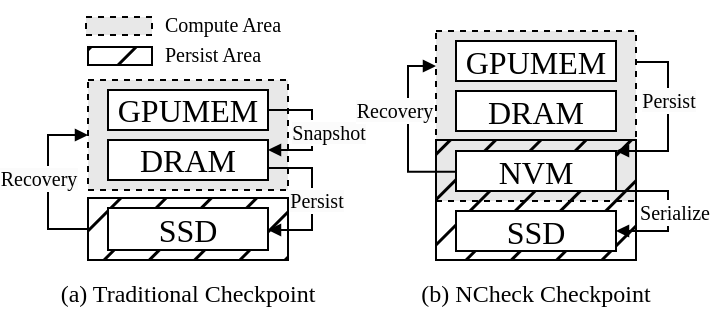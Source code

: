 <mxfile version="24.7.1" type="github">
  <diagram name="第 1 页" id="uAyjdqbHVxO7iasdIEQN">
    <mxGraphModel dx="691" dy="398" grid="1" gridSize="10" guides="1" tooltips="1" connect="1" arrows="1" fold="0" page="1" pageScale="1" pageWidth="827" pageHeight="1169" background="#ffffff" math="0" shadow="0">
      <root>
        <mxCell id="0" />
        <mxCell id="1" parent="0" />
        <mxCell id="FZz3AoyLEZLwOvEeoEuZ-12" value="" style="rounded=0;whiteSpace=wrap;html=1;fillColor=#000000;fillStyle=hatch;" parent="1" vertex="1">
          <mxGeometry x="190" y="164" width="100" height="31" as="geometry" />
        </mxCell>
        <mxCell id="FZz3AoyLEZLwOvEeoEuZ-16" value="" style="rounded=0;whiteSpace=wrap;html=1;fillColor=#E8E8E8;dashed=1;" parent="1" vertex="1">
          <mxGeometry x="364" y="80.5" width="100" height="85" as="geometry" />
        </mxCell>
        <mxCell id="FZz3AoyLEZLwOvEeoEuZ-17" value="" style="rounded=0;whiteSpace=wrap;html=1;fillColor=#000000;fillStyle=hatch;" parent="1" vertex="1">
          <mxGeometry x="364" y="135" width="100" height="60" as="geometry" />
        </mxCell>
        <mxCell id="FZz3AoyLEZLwOvEeoEuZ-11" value="" style="rounded=0;whiteSpace=wrap;html=1;fillColor=#E8E8E8;dashed=1;" parent="1" vertex="1">
          <mxGeometry x="190" y="105" width="100" height="55" as="geometry" />
        </mxCell>
        <mxCell id="S7OevWP9PczpmDWNFOSD-1" value="&lt;font style=&quot;font-size: 16px;&quot; face=&quot;Times New Roman&quot;&gt;GPUMEM&lt;/font&gt;" style="rounded=0;whiteSpace=wrap;html=1;" parent="1" vertex="1">
          <mxGeometry x="200" y="110" width="80" height="20" as="geometry" />
        </mxCell>
        <mxCell id="S7OevWP9PczpmDWNFOSD-2" value="&lt;font face=&quot;Times New Roman&quot; style=&quot;font-size: 16px;&quot;&gt;DRAM&lt;/font&gt;" style="rounded=0;whiteSpace=wrap;html=1;strokeColor=default;align=center;verticalAlign=middle;fontFamily=Helvetica;fontSize=12;fontColor=default;fillColor=default;" parent="1" vertex="1">
          <mxGeometry x="200" y="135" width="80" height="20" as="geometry" />
        </mxCell>
        <mxCell id="S7OevWP9PczpmDWNFOSD-4" value="&lt;font style=&quot;font-size: 16px;&quot; face=&quot;Times New Roman&quot;&gt;SSD&lt;/font&gt;" style="rounded=0;whiteSpace=wrap;html=1;" parent="1" vertex="1">
          <mxGeometry x="200" y="169" width="80" height="21" as="geometry" />
        </mxCell>
        <mxCell id="d3YoMlKUpMvgJWGNqZQv-3" value="&lt;font style=&quot;font-size: 10px;&quot; face=&quot;Times New Roman&quot;&gt;Compute Area&lt;/font&gt;" style="text;html=1;align=center;verticalAlign=bottom;whiteSpace=wrap;rounded=0;fontSize=16;" parent="1" vertex="1">
          <mxGeometry x="221.5" y="67" width="70.5" height="20" as="geometry" />
        </mxCell>
        <mxCell id="d3YoMlKUpMvgJWGNqZQv-5" value="&lt;font style=&quot;font-size: 10px;&quot; face=&quot;Times New Roman&quot;&gt;Persist Area&lt;/font&gt;" style="text;html=1;align=center;verticalAlign=bottom;whiteSpace=wrap;rounded=0;fontSize=16;" parent="1" vertex="1">
          <mxGeometry x="221.5" y="82" width="60.5" height="20" as="geometry" />
        </mxCell>
        <mxCell id="FZz3AoyLEZLwOvEeoEuZ-1" value="&lt;font style=&quot;font-size: 16px;&quot; face=&quot;Times New Roman&quot;&gt;GPUMEM&lt;/font&gt;" style="rounded=0;whiteSpace=wrap;html=1;" parent="1" vertex="1">
          <mxGeometry x="374" y="85.5" width="80" height="20" as="geometry" />
        </mxCell>
        <mxCell id="FZz3AoyLEZLwOvEeoEuZ-2" value="&lt;font face=&quot;Times New Roman&quot; style=&quot;font-size: 16px;&quot;&gt;DRAM&lt;/font&gt;" style="rounded=0;whiteSpace=wrap;html=1;strokeColor=default;align=center;verticalAlign=middle;fontFamily=Helvetica;fontSize=12;fontColor=default;fillColor=default;" parent="1" vertex="1">
          <mxGeometry x="374" y="110.5" width="80" height="20" as="geometry" />
        </mxCell>
        <mxCell id="FZz3AoyLEZLwOvEeoEuZ-3" value="&lt;font style=&quot;font-size: 16px;&quot; face=&quot;Times New Roman&quot;&gt;SSD&lt;/font&gt;" style="rounded=0;whiteSpace=wrap;html=1;" parent="1" vertex="1">
          <mxGeometry x="374" y="170.5" width="80" height="20" as="geometry" />
        </mxCell>
        <mxCell id="FZz3AoyLEZLwOvEeoEuZ-24" style="edgeStyle=orthogonalEdgeStyle;rounded=0;orthogonalLoop=1;jettySize=auto;html=1;entryX=1;entryY=0.5;entryDx=0;entryDy=0;exitX=1;exitY=1;exitDx=0;exitDy=0;endSize=4;endArrow=block;endFill=1;" parent="1" source="FZz3AoyLEZLwOvEeoEuZ-5" target="FZz3AoyLEZLwOvEeoEuZ-3" edge="1">
          <mxGeometry relative="1" as="geometry">
            <Array as="points">
              <mxPoint x="480" y="161" />
              <mxPoint x="480" y="181" />
            </Array>
          </mxGeometry>
        </mxCell>
        <mxCell id="FZz3AoyLEZLwOvEeoEuZ-5" value="&lt;font style=&quot;font-size: 16px;&quot; face=&quot;Times New Roman&quot;&gt;NVM&lt;/font&gt;" style="rounded=0;whiteSpace=wrap;html=1;" parent="1" vertex="1">
          <mxGeometry x="374" y="140.5" width="80" height="20" as="geometry" />
        </mxCell>
        <mxCell id="FZz3AoyLEZLwOvEeoEuZ-7" value="" style="endArrow=none;html=1;rounded=0;endSize=6;endFill=0;exitX=0;exitY=0.5;exitDx=0;exitDy=0;edgeStyle=orthogonalEdgeStyle;entryX=0;entryY=0.5;entryDx=0;entryDy=0;startSize=4;startArrow=block;startFill=1;" parent="1" source="FZz3AoyLEZLwOvEeoEuZ-11" target="FZz3AoyLEZLwOvEeoEuZ-12" edge="1">
          <mxGeometry width="50" height="50" relative="1" as="geometry">
            <mxPoint x="154.76" y="150" as="sourcePoint" />
            <mxPoint x="160" y="170" as="targetPoint" />
            <Array as="points">
              <mxPoint x="170" y="133" />
              <mxPoint x="170" y="180" />
            </Array>
          </mxGeometry>
        </mxCell>
        <mxCell id="FZz3AoyLEZLwOvEeoEuZ-15" value="&lt;span style=&quot;font-family: &amp;quot;Times New Roman&amp;quot;; font-size: 10px; text-wrap: wrap; background-color: rgb(251, 251, 251);&quot;&gt;Recovery&lt;/span&gt;" style="edgeLabel;html=1;align=center;verticalAlign=middle;resizable=0;points=[];" parent="FZz3AoyLEZLwOvEeoEuZ-7" vertex="1" connectable="0">
          <mxGeometry x="-0.042" relative="1" as="geometry">
            <mxPoint x="-5" as="offset" />
          </mxGeometry>
        </mxCell>
        <mxCell id="FZz3AoyLEZLwOvEeoEuZ-13" style="edgeStyle=orthogonalEdgeStyle;rounded=0;orthogonalLoop=1;jettySize=auto;html=1;entryX=1;entryY=0.5;entryDx=0;entryDy=0;startSize=4;endSize=4;endArrow=none;endFill=0;startArrow=block;startFill=1;" parent="1" target="S7OevWP9PczpmDWNFOSD-1" edge="1">
          <mxGeometry relative="1" as="geometry">
            <Array as="points">
              <mxPoint x="280" y="140" />
              <mxPoint x="302" y="140" />
              <mxPoint x="302" y="120" />
            </Array>
            <mxPoint x="280" y="140" as="sourcePoint" />
            <mxPoint x="292.0" y="100.5" as="targetPoint" />
          </mxGeometry>
        </mxCell>
        <mxCell id="FZz3AoyLEZLwOvEeoEuZ-14" value="&lt;span style=&quot;font-family: &amp;quot;Times New Roman&amp;quot;; font-size: 10px; text-wrap: wrap; background-color: rgb(251, 251, 251);&quot;&gt;Snapshot&lt;/span&gt;" style="edgeLabel;html=1;align=center;verticalAlign=middle;resizable=0;points=[];" parent="FZz3AoyLEZLwOvEeoEuZ-13" vertex="1" connectable="0">
          <mxGeometry x="-0.134" y="1" relative="1" as="geometry">
            <mxPoint x="9" y="-4" as="offset" />
          </mxGeometry>
        </mxCell>
        <mxCell id="FZz3AoyLEZLwOvEeoEuZ-20" style="edgeStyle=orthogonalEdgeStyle;rounded=0;orthogonalLoop=1;jettySize=auto;html=1;entryX=1;entryY=0.5;entryDx=0;entryDy=0;exitX=0.003;exitY=0.62;exitDx=0;exitDy=0;startSize=6;endSize=4;endArrow=block;endFill=1;exitPerimeter=0;" parent="1" edge="1">
          <mxGeometry relative="1" as="geometry">
            <mxPoint x="374.24" y="150.9" as="sourcePoint" />
            <mxPoint x="364" y="98" as="targetPoint" />
            <Array as="points">
              <mxPoint x="350" y="151" />
              <mxPoint x="350" y="98" />
            </Array>
          </mxGeometry>
        </mxCell>
        <mxCell id="FZz3AoyLEZLwOvEeoEuZ-21" value="&lt;span style=&quot;font-family: &amp;quot;Times New Roman&amp;quot;; font-size: 10px; text-wrap: wrap; background-color: rgb(251, 251, 251);&quot;&gt;Recovery&lt;/span&gt;" style="edgeLabel;html=1;align=center;verticalAlign=middle;resizable=0;points=[];" parent="FZz3AoyLEZLwOvEeoEuZ-20" vertex="1" connectable="0">
          <mxGeometry x="-0.134" y="1" relative="1" as="geometry">
            <mxPoint x="-6" y="-16" as="offset" />
          </mxGeometry>
        </mxCell>
        <mxCell id="FZz3AoyLEZLwOvEeoEuZ-22" style="edgeStyle=orthogonalEdgeStyle;rounded=0;orthogonalLoop=1;jettySize=auto;html=1;entryX=1;entryY=0.5;entryDx=0;entryDy=0;startSize=4;endSize=4;endArrow=none;endFill=0;startArrow=block;startFill=1;exitX=1;exitY=0;exitDx=0;exitDy=0;" parent="1" source="FZz3AoyLEZLwOvEeoEuZ-5" edge="1">
          <mxGeometry relative="1" as="geometry">
            <mxPoint x="454" y="150" as="sourcePoint" />
            <mxPoint x="464" y="96" as="targetPoint" />
            <Array as="points">
              <mxPoint x="480" y="140" />
              <mxPoint x="480" y="96" />
            </Array>
          </mxGeometry>
        </mxCell>
        <mxCell id="FZz3AoyLEZLwOvEeoEuZ-23" value="&lt;span style=&quot;font-family: &amp;quot;Times New Roman&amp;quot;; font-size: 10px; text-wrap: wrap; background-color: rgb(251, 251, 251);&quot;&gt;Persist&lt;/span&gt;" style="edgeLabel;html=1;align=center;verticalAlign=middle;resizable=0;points=[];" parent="FZz3AoyLEZLwOvEeoEuZ-22" vertex="1" connectable="0">
          <mxGeometry x="-0.134" y="1" relative="1" as="geometry">
            <mxPoint x="1" y="-14" as="offset" />
          </mxGeometry>
        </mxCell>
        <mxCell id="FZz3AoyLEZLwOvEeoEuZ-25" value="&lt;font face=&quot;Times New Roman&quot;&gt;&lt;span style=&quot;font-size: 10px; text-wrap: wrap;&quot;&gt;Serialize&lt;/span&gt;&lt;/font&gt;" style="edgeLabel;html=1;align=center;verticalAlign=middle;resizable=0;points=[];" parent="1" vertex="1" connectable="0">
          <mxGeometry x="485.024" y="170.496" as="geometry">
            <mxPoint x="-2" as="offset" />
          </mxGeometry>
        </mxCell>
        <mxCell id="EfsTOoUxyjgBtJsfV3Sn-1" value="" style="rounded=0;whiteSpace=wrap;html=1;fillColor=#E8E8E8;dashed=1;" parent="1" vertex="1">
          <mxGeometry x="189" y="73.5" width="33" height="9" as="geometry" />
        </mxCell>
        <mxCell id="EfsTOoUxyjgBtJsfV3Sn-2" value="" style="rounded=0;whiteSpace=wrap;html=1;fillColor=#000000;fillStyle=hatch;gradientColor=none;glass=0;" parent="1" vertex="1">
          <mxGeometry x="190" y="88.5" width="32" height="9" as="geometry" />
        </mxCell>
        <mxCell id="XdAebGTnBRMFBzXAKei1-2" style="edgeStyle=orthogonalEdgeStyle;rounded=0;orthogonalLoop=1;jettySize=auto;html=1;entryX=1;entryY=0.5;entryDx=0;entryDy=0;startSize=4;endSize=4;endArrow=none;endFill=0;startArrow=block;startFill=1;" edge="1" parent="1">
          <mxGeometry relative="1" as="geometry">
            <Array as="points">
              <mxPoint x="280" y="180" />
              <mxPoint x="302" y="180" />
              <mxPoint x="302" y="149" />
            </Array>
            <mxPoint x="280" y="180" as="sourcePoint" />
            <mxPoint x="280" y="149" as="targetPoint" />
          </mxGeometry>
        </mxCell>
        <mxCell id="XdAebGTnBRMFBzXAKei1-3" value="&lt;span style=&quot;font-family: &amp;quot;Times New Roman&amp;quot;; font-size: 10px; text-wrap: wrap; background-color: rgb(251, 251, 251);&quot;&gt;Persist&lt;/span&gt;" style="edgeLabel;html=1;align=center;verticalAlign=middle;resizable=0;points=[];" vertex="1" connectable="0" parent="XdAebGTnBRMFBzXAKei1-2">
          <mxGeometry x="-0.134" y="1" relative="1" as="geometry">
            <mxPoint x="3" y="-5" as="offset" />
          </mxGeometry>
        </mxCell>
        <mxCell id="XdAebGTnBRMFBzXAKei1-4" value="(a) Traditional Checkpoint" style="text;html=1;align=center;verticalAlign=middle;whiteSpace=wrap;rounded=0;fontFamily=Times New Roman;" vertex="1" parent="1">
          <mxGeometry x="170" y="197" width="140" height="30" as="geometry" />
        </mxCell>
        <mxCell id="XdAebGTnBRMFBzXAKei1-5" value="(b) NCheck Checkpoint" style="text;html=1;align=center;verticalAlign=middle;whiteSpace=wrap;rounded=0;fontFamily=Times New Roman;" vertex="1" parent="1">
          <mxGeometry x="344" y="197" width="140" height="30" as="geometry" />
        </mxCell>
      </root>
    </mxGraphModel>
  </diagram>
</mxfile>

